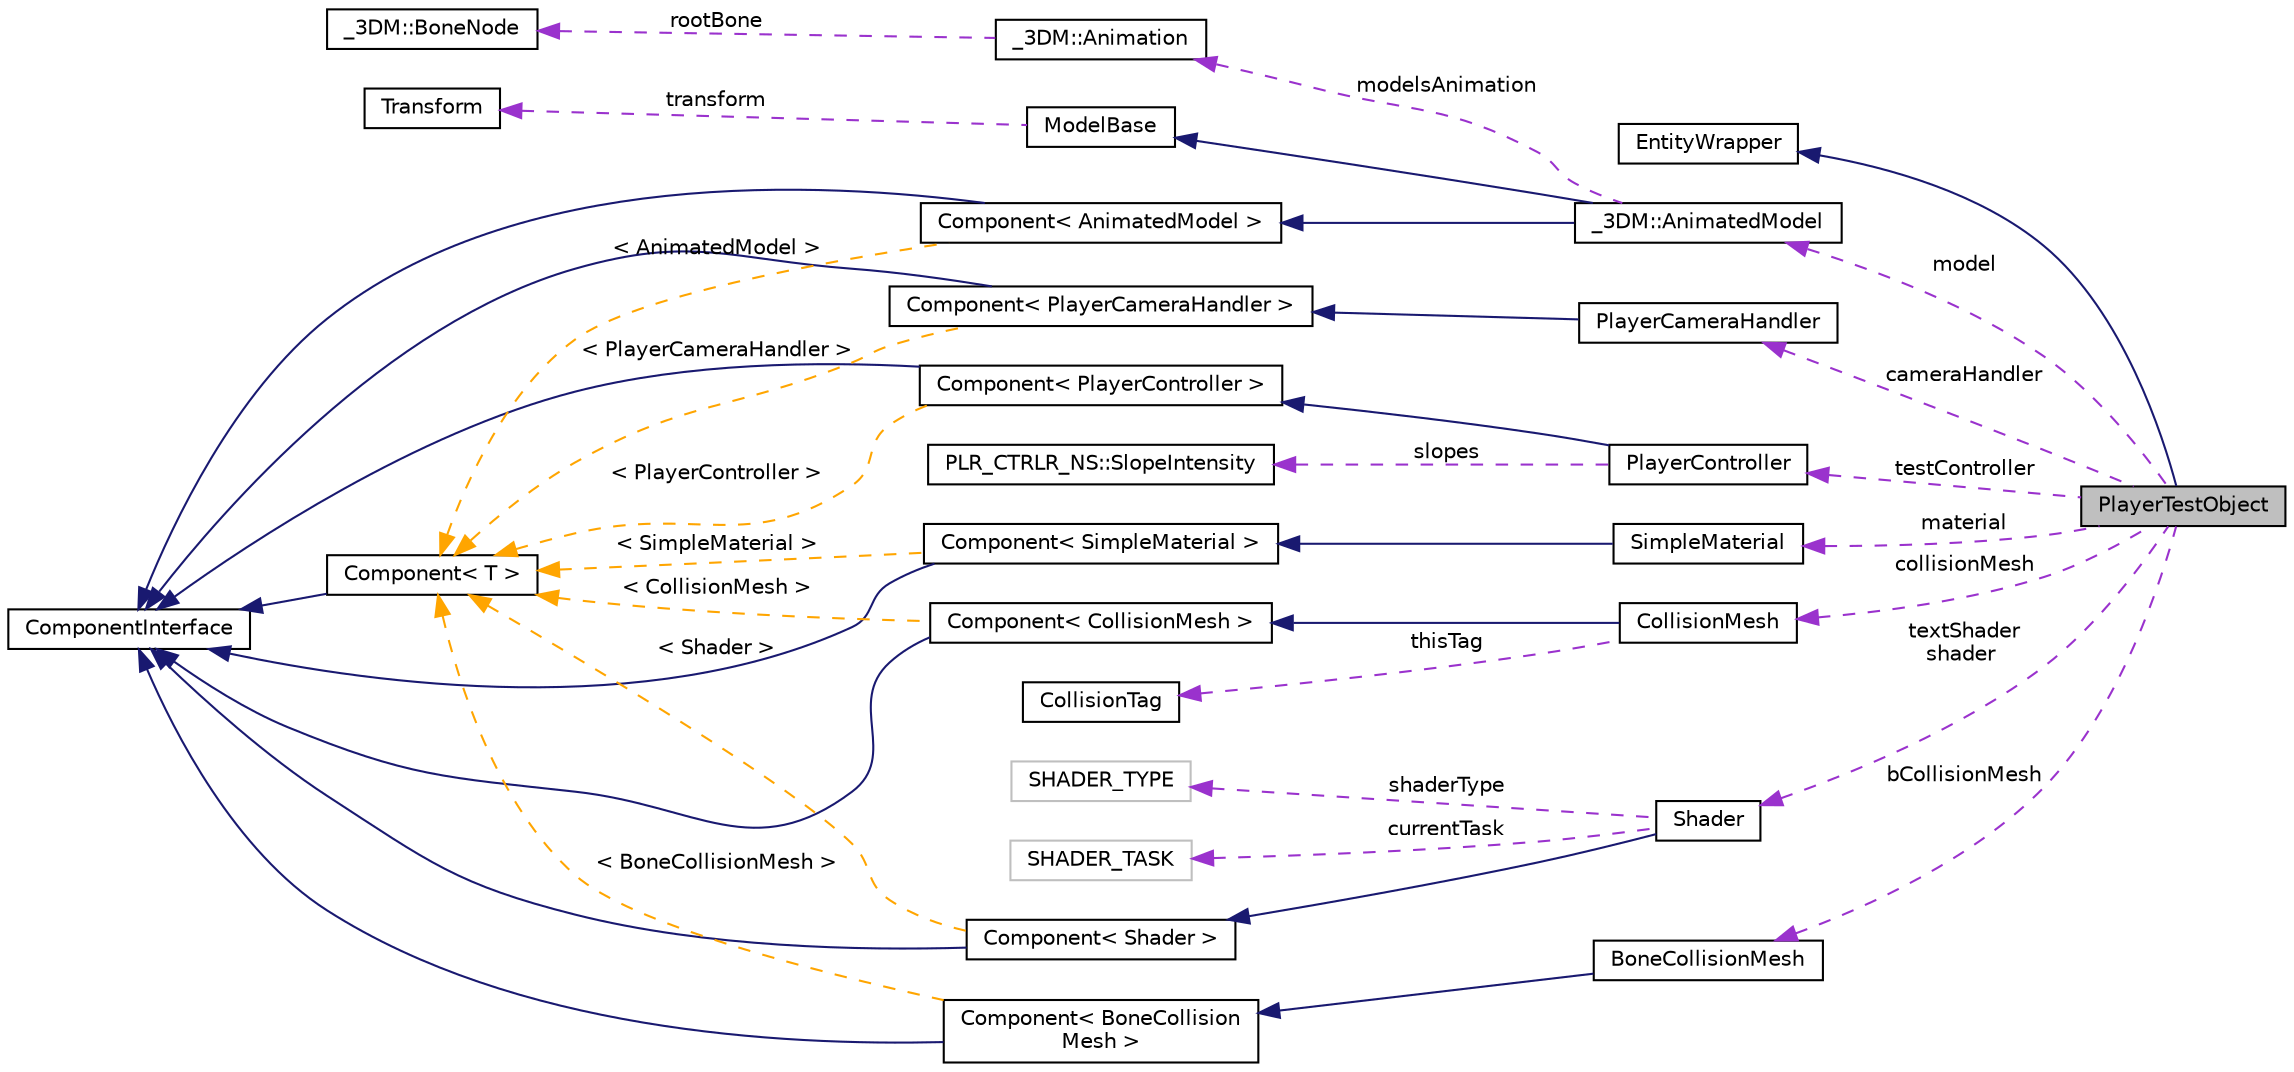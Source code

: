 digraph "PlayerTestObject"
{
 // INTERACTIVE_SVG=YES
 // LATEX_PDF_SIZE
  edge [fontname="Helvetica",fontsize="10",labelfontname="Helvetica",labelfontsize="10"];
  node [fontname="Helvetica",fontsize="10",shape=record];
  rankdir="LR";
  Node1 [label="PlayerTestObject",height=0.2,width=0.4,color="black", fillcolor="grey75", style="filled", fontcolor="black",tooltip=" "];
  Node2 -> Node1 [dir="back",color="midnightblue",fontsize="10",style="solid",fontname="Helvetica"];
  Node2 [label="EntityWrapper",height=0.2,width=0.4,color="black", fillcolor="white", style="filled",URL="$d3/d43/class_entity_wrapper.html",tooltip=" "];
  Node3 -> Node1 [dir="back",color="darkorchid3",fontsize="10",style="dashed",label=" cameraHandler" ,fontname="Helvetica"];
  Node3 [label="PlayerCameraHandler",height=0.2,width=0.4,color="black", fillcolor="white", style="filled",URL="$d4/df7/class_player_camera_handler.html",tooltip=" "];
  Node4 -> Node3 [dir="back",color="midnightblue",fontsize="10",style="solid",fontname="Helvetica"];
  Node4 [label="Component\< PlayerCameraHandler \>",height=0.2,width=0.4,color="black", fillcolor="white", style="filled",URL="$d2/d00/class_component.html",tooltip=" "];
  Node5 -> Node4 [dir="back",color="midnightblue",fontsize="10",style="solid",fontname="Helvetica"];
  Node5 [label="ComponentInterface",height=0.2,width=0.4,color="black", fillcolor="white", style="filled",URL="$d5/d79/class_component_interface.html",tooltip=" "];
  Node6 -> Node4 [dir="back",color="orange",fontsize="10",style="dashed",label=" \< PlayerCameraHandler \>" ,fontname="Helvetica"];
  Node6 [label="Component\< T \>",height=0.2,width=0.4,color="black", fillcolor="white", style="filled",URL="$d2/d00/class_component.html",tooltip=" "];
  Node5 -> Node6 [dir="back",color="midnightblue",fontsize="10",style="solid",fontname="Helvetica"];
  Node7 -> Node1 [dir="back",color="darkorchid3",fontsize="10",style="dashed",label=" model" ,fontname="Helvetica"];
  Node7 [label="_3DM::AnimatedModel",height=0.2,width=0.4,color="black", fillcolor="white", style="filled",URL="$de/d92/class__3_d_m_1_1_animated_model.html",tooltip=" "];
  Node8 -> Node7 [dir="back",color="midnightblue",fontsize="10",style="solid",fontname="Helvetica"];
  Node8 [label="Component\< AnimatedModel \>",height=0.2,width=0.4,color="black", fillcolor="white", style="filled",URL="$d2/d00/class_component.html",tooltip=" "];
  Node5 -> Node8 [dir="back",color="midnightblue",fontsize="10",style="solid",fontname="Helvetica"];
  Node6 -> Node8 [dir="back",color="orange",fontsize="10",style="dashed",label=" \< AnimatedModel \>" ,fontname="Helvetica"];
  Node9 -> Node7 [dir="back",color="midnightblue",fontsize="10",style="solid",fontname="Helvetica"];
  Node9 [label="ModelBase",height=0.2,width=0.4,color="black", fillcolor="white", style="filled",URL="$d1/d75/class_model_base.html",tooltip=" "];
  Node10 -> Node9 [dir="back",color="darkorchid3",fontsize="10",style="dashed",label=" transform" ,fontname="Helvetica"];
  Node10 [label="Transform",height=0.2,width=0.4,color="black", fillcolor="white", style="filled",URL="$dd/d69/struct_transform.html",tooltip=" "];
  Node11 -> Node7 [dir="back",color="darkorchid3",fontsize="10",style="dashed",label=" modelsAnimation" ,fontname="Helvetica"];
  Node11 [label="_3DM::Animation",height=0.2,width=0.4,color="black", fillcolor="white", style="filled",URL="$de/d98/struct__3_d_m_1_1_animation.html",tooltip=" "];
  Node12 -> Node11 [dir="back",color="darkorchid3",fontsize="10",style="dashed",label=" rootBone" ,fontname="Helvetica"];
  Node12 [label="_3DM::BoneNode",height=0.2,width=0.4,color="black", fillcolor="white", style="filled",URL="$dc/dce/struct__3_d_m_1_1_bone_node.html",tooltip=" "];
  Node13 -> Node1 [dir="back",color="darkorchid3",fontsize="10",style="dashed",label=" testController" ,fontname="Helvetica"];
  Node13 [label="PlayerController",height=0.2,width=0.4,color="black", fillcolor="white", style="filled",URL="$dc/dde/class_player_controller.html",tooltip=" "];
  Node14 -> Node13 [dir="back",color="midnightblue",fontsize="10",style="solid",fontname="Helvetica"];
  Node14 [label="Component\< PlayerController \>",height=0.2,width=0.4,color="black", fillcolor="white", style="filled",URL="$d2/d00/class_component.html",tooltip=" "];
  Node5 -> Node14 [dir="back",color="midnightblue",fontsize="10",style="solid",fontname="Helvetica"];
  Node6 -> Node14 [dir="back",color="orange",fontsize="10",style="dashed",label=" \< PlayerController \>" ,fontname="Helvetica"];
  Node15 -> Node13 [dir="back",color="darkorchid3",fontsize="10",style="dashed",label=" slopes" ,fontname="Helvetica"];
  Node15 [label="PLR_CTRLR_NS::SlopeIntensity",height=0.2,width=0.4,color="black", fillcolor="white", style="filled",URL="$d0/de4/struct_p_l_r___c_t_r_l_r___n_s_1_1_slope_intensity.html",tooltip=" "];
  Node16 -> Node1 [dir="back",color="darkorchid3",fontsize="10",style="dashed",label=" collisionMesh" ,fontname="Helvetica"];
  Node16 [label="CollisionMesh",height=0.2,width=0.4,color="black", fillcolor="white", style="filled",URL="$d4/daa/class_collision_mesh.html",tooltip=" "];
  Node17 -> Node16 [dir="back",color="midnightblue",fontsize="10",style="solid",fontname="Helvetica"];
  Node17 [label="Component\< CollisionMesh \>",height=0.2,width=0.4,color="black", fillcolor="white", style="filled",URL="$d2/d00/class_component.html",tooltip=" "];
  Node5 -> Node17 [dir="back",color="midnightblue",fontsize="10",style="solid",fontname="Helvetica"];
  Node6 -> Node17 [dir="back",color="orange",fontsize="10",style="dashed",label=" \< CollisionMesh \>" ,fontname="Helvetica"];
  Node18 -> Node16 [dir="back",color="darkorchid3",fontsize="10",style="dashed",label=" thisTag" ,fontname="Helvetica"];
  Node18 [label="CollisionTag",height=0.2,width=0.4,color="black", fillcolor="white", style="filled",URL="$dc/d34/struct_collision_tag.html",tooltip=" "];
  Node19 -> Node1 [dir="back",color="darkorchid3",fontsize="10",style="dashed",label=" textShader\nshader" ,fontname="Helvetica"];
  Node19 [label="Shader",height=0.2,width=0.4,color="black", fillcolor="white", style="filled",URL="$d1/d51/class_shader.html",tooltip=" "];
  Node20 -> Node19 [dir="back",color="midnightblue",fontsize="10",style="solid",fontname="Helvetica"];
  Node20 [label="Component\< Shader \>",height=0.2,width=0.4,color="black", fillcolor="white", style="filled",URL="$d2/d00/class_component.html",tooltip=" "];
  Node5 -> Node20 [dir="back",color="midnightblue",fontsize="10",style="solid",fontname="Helvetica"];
  Node6 -> Node20 [dir="back",color="orange",fontsize="10",style="dashed",label=" \< Shader \>" ,fontname="Helvetica"];
  Node21 -> Node19 [dir="back",color="darkorchid3",fontsize="10",style="dashed",label=" shaderType" ,fontname="Helvetica"];
  Node21 [label="SHADER_TYPE",height=0.2,width=0.4,color="grey75", fillcolor="white", style="filled",tooltip=" "];
  Node22 -> Node19 [dir="back",color="darkorchid3",fontsize="10",style="dashed",label=" currentTask" ,fontname="Helvetica"];
  Node22 [label="SHADER_TASK",height=0.2,width=0.4,color="grey75", fillcolor="white", style="filled",tooltip=" "];
  Node23 -> Node1 [dir="back",color="darkorchid3",fontsize="10",style="dashed",label=" material" ,fontname="Helvetica"];
  Node23 [label="SimpleMaterial",height=0.2,width=0.4,color="black", fillcolor="white", style="filled",URL="$d7/d84/struct_simple_material.html",tooltip=" "];
  Node24 -> Node23 [dir="back",color="midnightblue",fontsize="10",style="solid",fontname="Helvetica"];
  Node24 [label="Component\< SimpleMaterial \>",height=0.2,width=0.4,color="black", fillcolor="white", style="filled",URL="$d2/d00/class_component.html",tooltip=" "];
  Node5 -> Node24 [dir="back",color="midnightblue",fontsize="10",style="solid",fontname="Helvetica"];
  Node6 -> Node24 [dir="back",color="orange",fontsize="10",style="dashed",label=" \< SimpleMaterial \>" ,fontname="Helvetica"];
  Node25 -> Node1 [dir="back",color="darkorchid3",fontsize="10",style="dashed",label=" bCollisionMesh" ,fontname="Helvetica"];
  Node25 [label="BoneCollisionMesh",height=0.2,width=0.4,color="black", fillcolor="white", style="filled",URL="$d6/d9c/class_bone_collision_mesh.html",tooltip=" "];
  Node26 -> Node25 [dir="back",color="midnightblue",fontsize="10",style="solid",fontname="Helvetica"];
  Node26 [label="Component\< BoneCollision\lMesh \>",height=0.2,width=0.4,color="black", fillcolor="white", style="filled",URL="$d2/d00/class_component.html",tooltip=" "];
  Node5 -> Node26 [dir="back",color="midnightblue",fontsize="10",style="solid",fontname="Helvetica"];
  Node6 -> Node26 [dir="back",color="orange",fontsize="10",style="dashed",label=" \< BoneCollisionMesh \>" ,fontname="Helvetica"];
}
